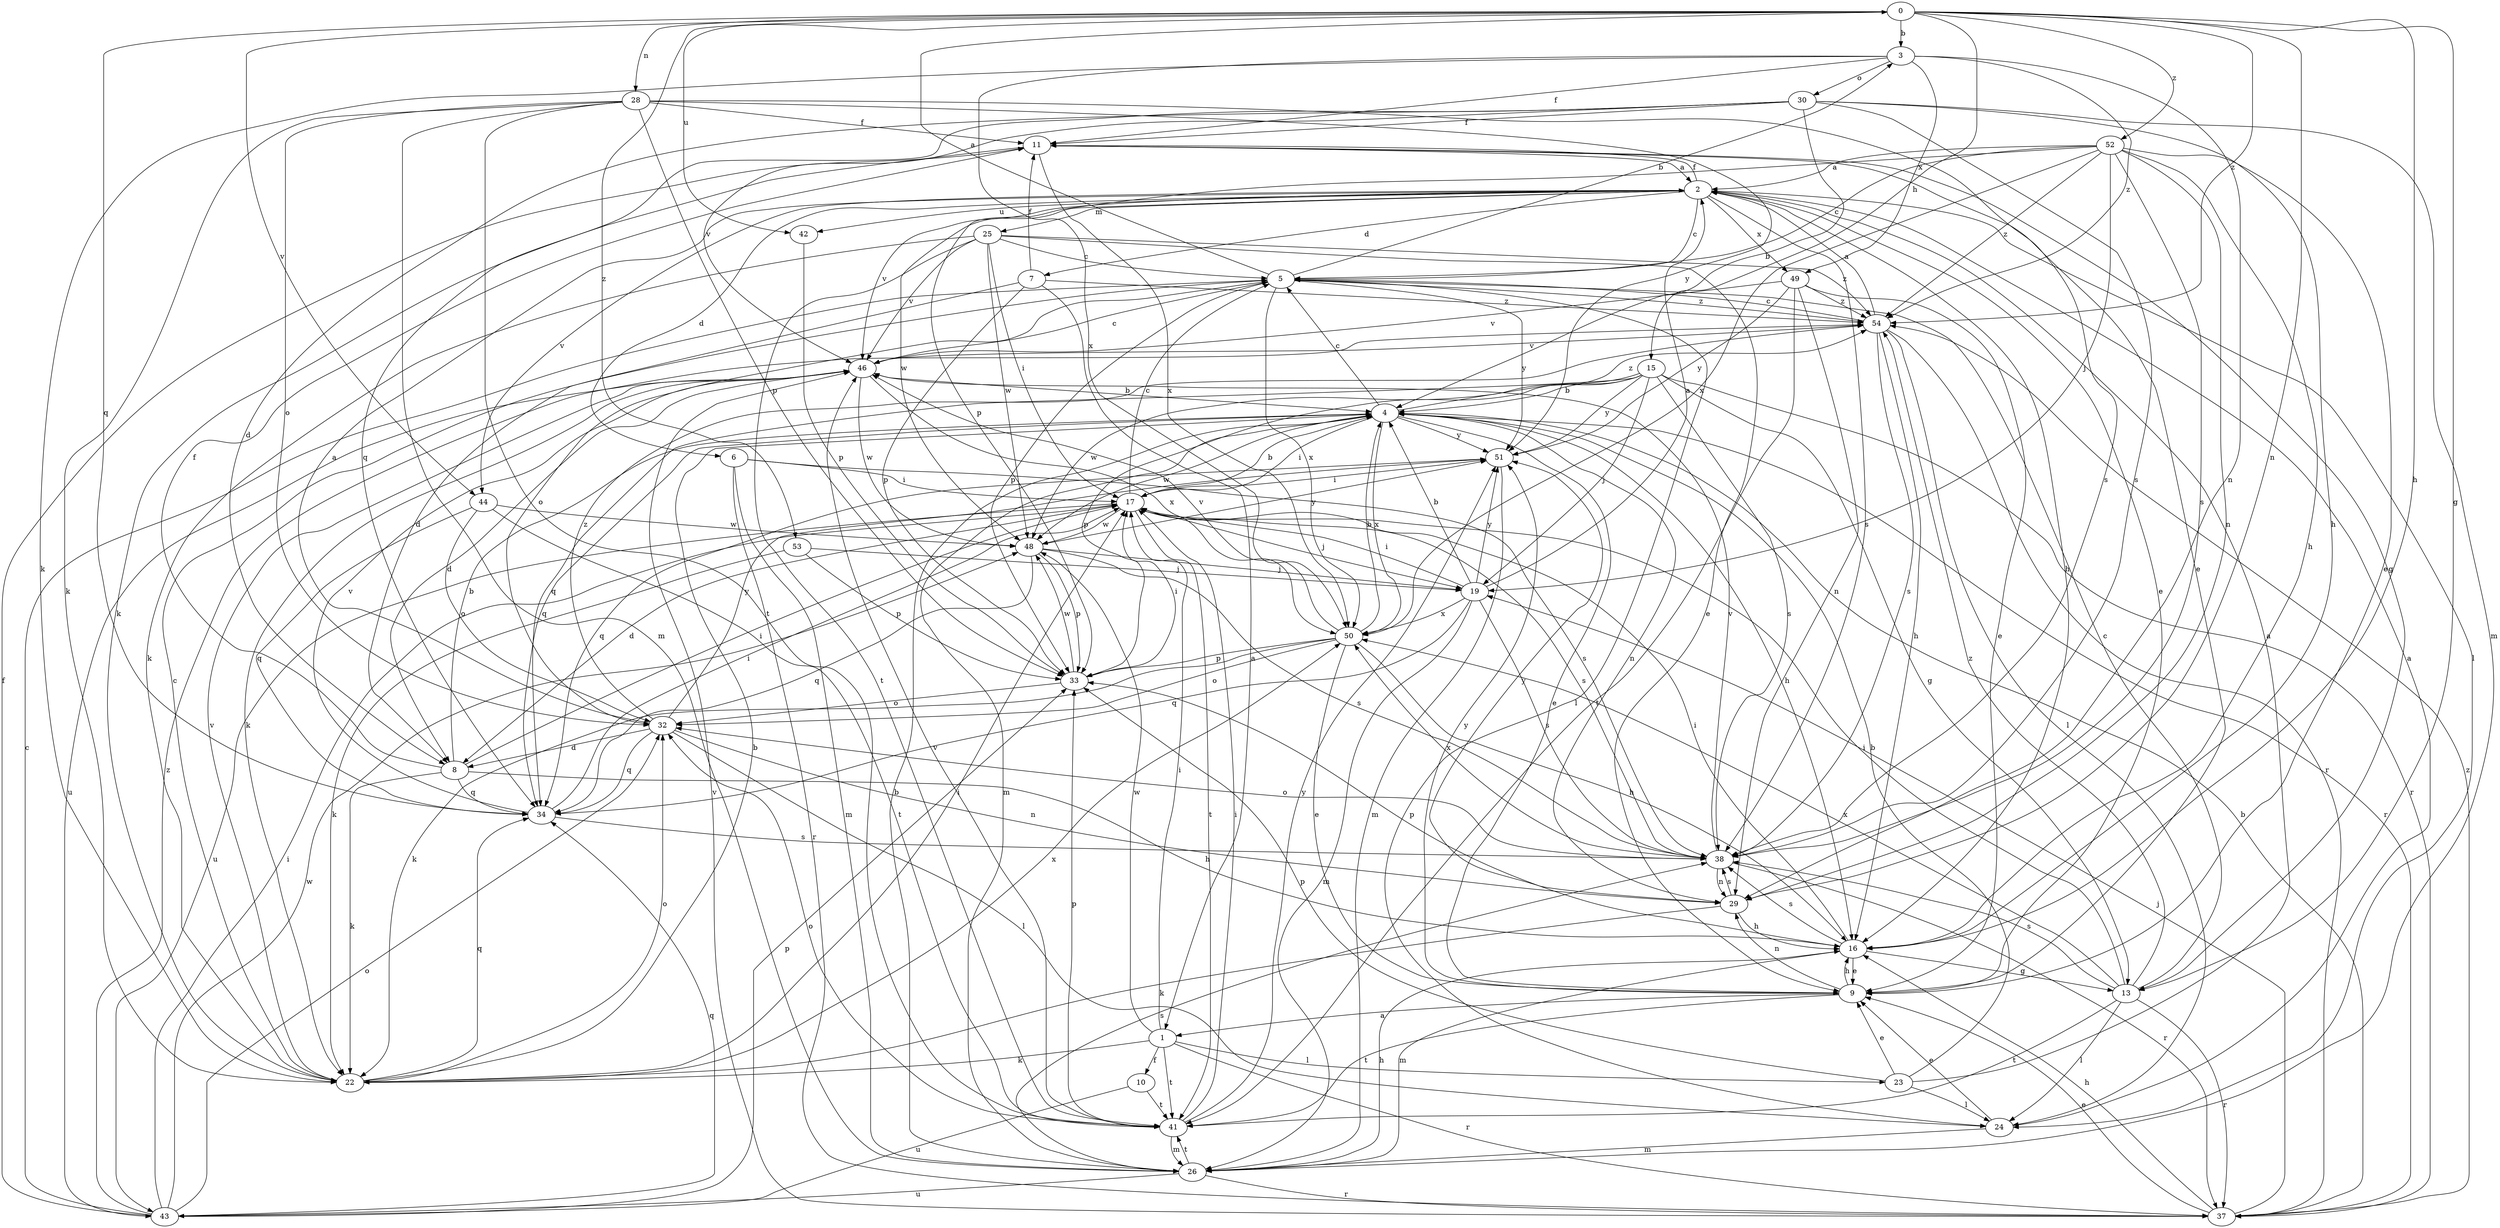 strict digraph  {
0;
1;
2;
3;
4;
5;
6;
7;
8;
9;
10;
11;
13;
15;
16;
17;
19;
22;
23;
24;
25;
26;
28;
29;
30;
32;
33;
34;
37;
38;
41;
42;
43;
44;
46;
48;
49;
50;
51;
52;
53;
54;
0 -> 3  [label=b];
0 -> 13  [label=g];
0 -> 15  [label=h];
0 -> 16  [label=h];
0 -> 28  [label=n];
0 -> 29  [label=n];
0 -> 34  [label=q];
0 -> 42  [label=u];
0 -> 44  [label=v];
0 -> 52  [label=z];
0 -> 53  [label=z];
0 -> 54  [label=z];
1 -> 10  [label=f];
1 -> 17  [label=i];
1 -> 22  [label=k];
1 -> 23  [label=l];
1 -> 37  [label=r];
1 -> 41  [label=t];
1 -> 48  [label=w];
2 -> 5  [label=c];
2 -> 6  [label=d];
2 -> 7  [label=d];
2 -> 9  [label=e];
2 -> 11  [label=f];
2 -> 16  [label=h];
2 -> 24  [label=l];
2 -> 25  [label=m];
2 -> 38  [label=s];
2 -> 42  [label=u];
2 -> 44  [label=v];
2 -> 46  [label=v];
2 -> 48  [label=w];
2 -> 49  [label=x];
3 -> 11  [label=f];
3 -> 22  [label=k];
3 -> 29  [label=n];
3 -> 30  [label=o];
3 -> 49  [label=x];
3 -> 50  [label=x];
3 -> 54  [label=z];
4 -> 5  [label=c];
4 -> 9  [label=e];
4 -> 16  [label=h];
4 -> 17  [label=i];
4 -> 26  [label=m];
4 -> 29  [label=n];
4 -> 34  [label=q];
4 -> 37  [label=r];
4 -> 48  [label=w];
4 -> 50  [label=x];
4 -> 51  [label=y];
4 -> 54  [label=z];
5 -> 0  [label=a];
5 -> 3  [label=b];
5 -> 24  [label=l];
5 -> 32  [label=o];
5 -> 33  [label=p];
5 -> 50  [label=x];
5 -> 51  [label=y];
5 -> 54  [label=z];
6 -> 17  [label=i];
6 -> 26  [label=m];
6 -> 37  [label=r];
6 -> 38  [label=s];
7 -> 1  [label=a];
7 -> 8  [label=d];
7 -> 11  [label=f];
7 -> 33  [label=p];
7 -> 54  [label=z];
8 -> 4  [label=b];
8 -> 11  [label=f];
8 -> 16  [label=h];
8 -> 17  [label=i];
8 -> 22  [label=k];
8 -> 34  [label=q];
9 -> 1  [label=a];
9 -> 16  [label=h];
9 -> 29  [label=n];
9 -> 41  [label=t];
9 -> 51  [label=y];
10 -> 41  [label=t];
10 -> 43  [label=u];
11 -> 2  [label=a];
11 -> 9  [label=e];
11 -> 13  [label=g];
11 -> 22  [label=k];
11 -> 50  [label=x];
13 -> 5  [label=c];
13 -> 17  [label=i];
13 -> 24  [label=l];
13 -> 37  [label=r];
13 -> 38  [label=s];
13 -> 41  [label=t];
13 -> 50  [label=x];
13 -> 54  [label=z];
15 -> 4  [label=b];
15 -> 13  [label=g];
15 -> 19  [label=j];
15 -> 33  [label=p];
15 -> 34  [label=q];
15 -> 37  [label=r];
15 -> 38  [label=s];
15 -> 48  [label=w];
15 -> 51  [label=y];
16 -> 9  [label=e];
16 -> 13  [label=g];
16 -> 17  [label=i];
16 -> 26  [label=m];
16 -> 33  [label=p];
16 -> 38  [label=s];
17 -> 4  [label=b];
17 -> 5  [label=c];
17 -> 8  [label=d];
17 -> 19  [label=j];
17 -> 38  [label=s];
17 -> 41  [label=t];
17 -> 43  [label=u];
17 -> 48  [label=w];
19 -> 2  [label=a];
19 -> 4  [label=b];
19 -> 17  [label=i];
19 -> 26  [label=m];
19 -> 34  [label=q];
19 -> 38  [label=s];
19 -> 50  [label=x];
19 -> 51  [label=y];
22 -> 4  [label=b];
22 -> 5  [label=c];
22 -> 17  [label=i];
22 -> 32  [label=o];
22 -> 34  [label=q];
22 -> 46  [label=v];
22 -> 50  [label=x];
23 -> 2  [label=a];
23 -> 4  [label=b];
23 -> 9  [label=e];
23 -> 24  [label=l];
23 -> 33  [label=p];
24 -> 2  [label=a];
24 -> 9  [label=e];
24 -> 26  [label=m];
25 -> 5  [label=c];
25 -> 9  [label=e];
25 -> 17  [label=i];
25 -> 22  [label=k];
25 -> 41  [label=t];
25 -> 46  [label=v];
25 -> 48  [label=w];
25 -> 54  [label=z];
26 -> 4  [label=b];
26 -> 16  [label=h];
26 -> 37  [label=r];
26 -> 38  [label=s];
26 -> 41  [label=t];
26 -> 43  [label=u];
28 -> 11  [label=f];
28 -> 22  [label=k];
28 -> 26  [label=m];
28 -> 32  [label=o];
28 -> 33  [label=p];
28 -> 38  [label=s];
28 -> 41  [label=t];
28 -> 51  [label=y];
29 -> 16  [label=h];
29 -> 22  [label=k];
29 -> 38  [label=s];
29 -> 51  [label=y];
30 -> 4  [label=b];
30 -> 8  [label=d];
30 -> 11  [label=f];
30 -> 16  [label=h];
30 -> 26  [label=m];
30 -> 34  [label=q];
30 -> 38  [label=s];
30 -> 46  [label=v];
32 -> 2  [label=a];
32 -> 8  [label=d];
32 -> 24  [label=l];
32 -> 29  [label=n];
32 -> 34  [label=q];
32 -> 51  [label=y];
32 -> 54  [label=z];
33 -> 17  [label=i];
33 -> 32  [label=o];
33 -> 48  [label=w];
34 -> 17  [label=i];
34 -> 38  [label=s];
34 -> 46  [label=v];
37 -> 4  [label=b];
37 -> 9  [label=e];
37 -> 16  [label=h];
37 -> 19  [label=j];
37 -> 46  [label=v];
37 -> 54  [label=z];
38 -> 29  [label=n];
38 -> 32  [label=o];
38 -> 37  [label=r];
38 -> 46  [label=v];
38 -> 50  [label=x];
41 -> 17  [label=i];
41 -> 26  [label=m];
41 -> 32  [label=o];
41 -> 33  [label=p];
41 -> 46  [label=v];
41 -> 51  [label=y];
42 -> 33  [label=p];
43 -> 5  [label=c];
43 -> 11  [label=f];
43 -> 17  [label=i];
43 -> 32  [label=o];
43 -> 33  [label=p];
43 -> 34  [label=q];
43 -> 48  [label=w];
43 -> 54  [label=z];
44 -> 32  [label=o];
44 -> 34  [label=q];
44 -> 41  [label=t];
44 -> 48  [label=w];
46 -> 4  [label=b];
46 -> 5  [label=c];
46 -> 8  [label=d];
46 -> 22  [label=k];
46 -> 43  [label=u];
46 -> 48  [label=w];
46 -> 50  [label=x];
48 -> 19  [label=j];
48 -> 33  [label=p];
48 -> 34  [label=q];
48 -> 38  [label=s];
48 -> 51  [label=y];
49 -> 9  [label=e];
49 -> 29  [label=n];
49 -> 41  [label=t];
49 -> 46  [label=v];
49 -> 51  [label=y];
49 -> 54  [label=z];
50 -> 4  [label=b];
50 -> 9  [label=e];
50 -> 16  [label=h];
50 -> 22  [label=k];
50 -> 32  [label=o];
50 -> 33  [label=p];
50 -> 46  [label=v];
51 -> 17  [label=i];
51 -> 26  [label=m];
51 -> 34  [label=q];
52 -> 2  [label=a];
52 -> 5  [label=c];
52 -> 9  [label=e];
52 -> 16  [label=h];
52 -> 19  [label=j];
52 -> 29  [label=n];
52 -> 33  [label=p];
52 -> 38  [label=s];
52 -> 50  [label=x];
52 -> 54  [label=z];
53 -> 19  [label=j];
53 -> 22  [label=k];
53 -> 33  [label=p];
54 -> 2  [label=a];
54 -> 5  [label=c];
54 -> 16  [label=h];
54 -> 24  [label=l];
54 -> 37  [label=r];
54 -> 38  [label=s];
54 -> 46  [label=v];
}
